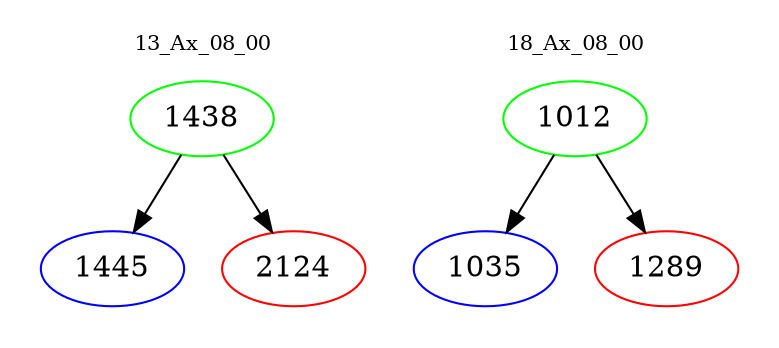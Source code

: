 digraph{
subgraph cluster_0 {
color = white
label = "13_Ax_08_00";
fontsize=10;
T0_1438 [label="1438", color="green"]
T0_1438 -> T0_1445 [color="black"]
T0_1445 [label="1445", color="blue"]
T0_1438 -> T0_2124 [color="black"]
T0_2124 [label="2124", color="red"]
}
subgraph cluster_1 {
color = white
label = "18_Ax_08_00";
fontsize=10;
T1_1012 [label="1012", color="green"]
T1_1012 -> T1_1035 [color="black"]
T1_1035 [label="1035", color="blue"]
T1_1012 -> T1_1289 [color="black"]
T1_1289 [label="1289", color="red"]
}
}
